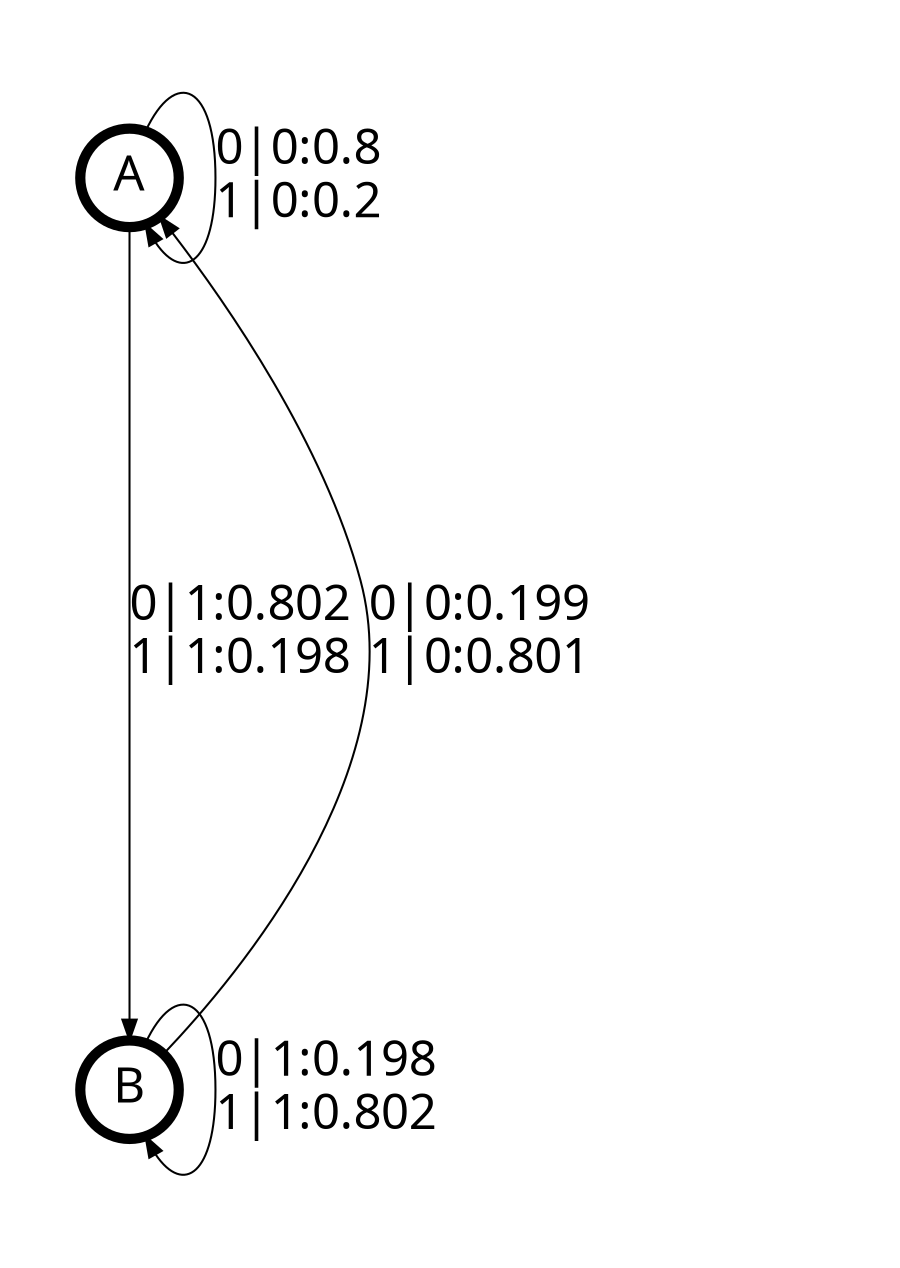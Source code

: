 digraph  {
size = "6,8.5";
ratio = "fill";
node
[shape = circle];
node [fontsize = 24];
node [penwidth = 5];
edge [fontsize = 24];
node [fontname = "CMU Serif Roman"];
graph [fontname = "CMU Serif Roman"];
edge [fontname = "CMU Serif Roman"];
A -> A [label = "0|0:0.8\l1|0:0.2\l"];
A -> B [label = "0|1:0.802\l1|1:0.198\l"];
B -> A [label = "0|0:0.199\l1|0:0.801\l"];
B -> B [label = "0|1:0.198\l1|1:0.802\l"];
}